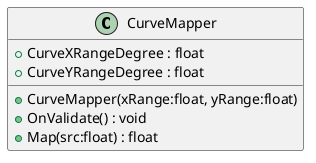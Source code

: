 @startuml
class CurveMapper {
    + CurveXRangeDegree : float
    + CurveYRangeDegree : float
    + CurveMapper(xRange:float, yRange:float)
    + OnValidate() : void
    + Map(src:float) : float
}
@enduml
